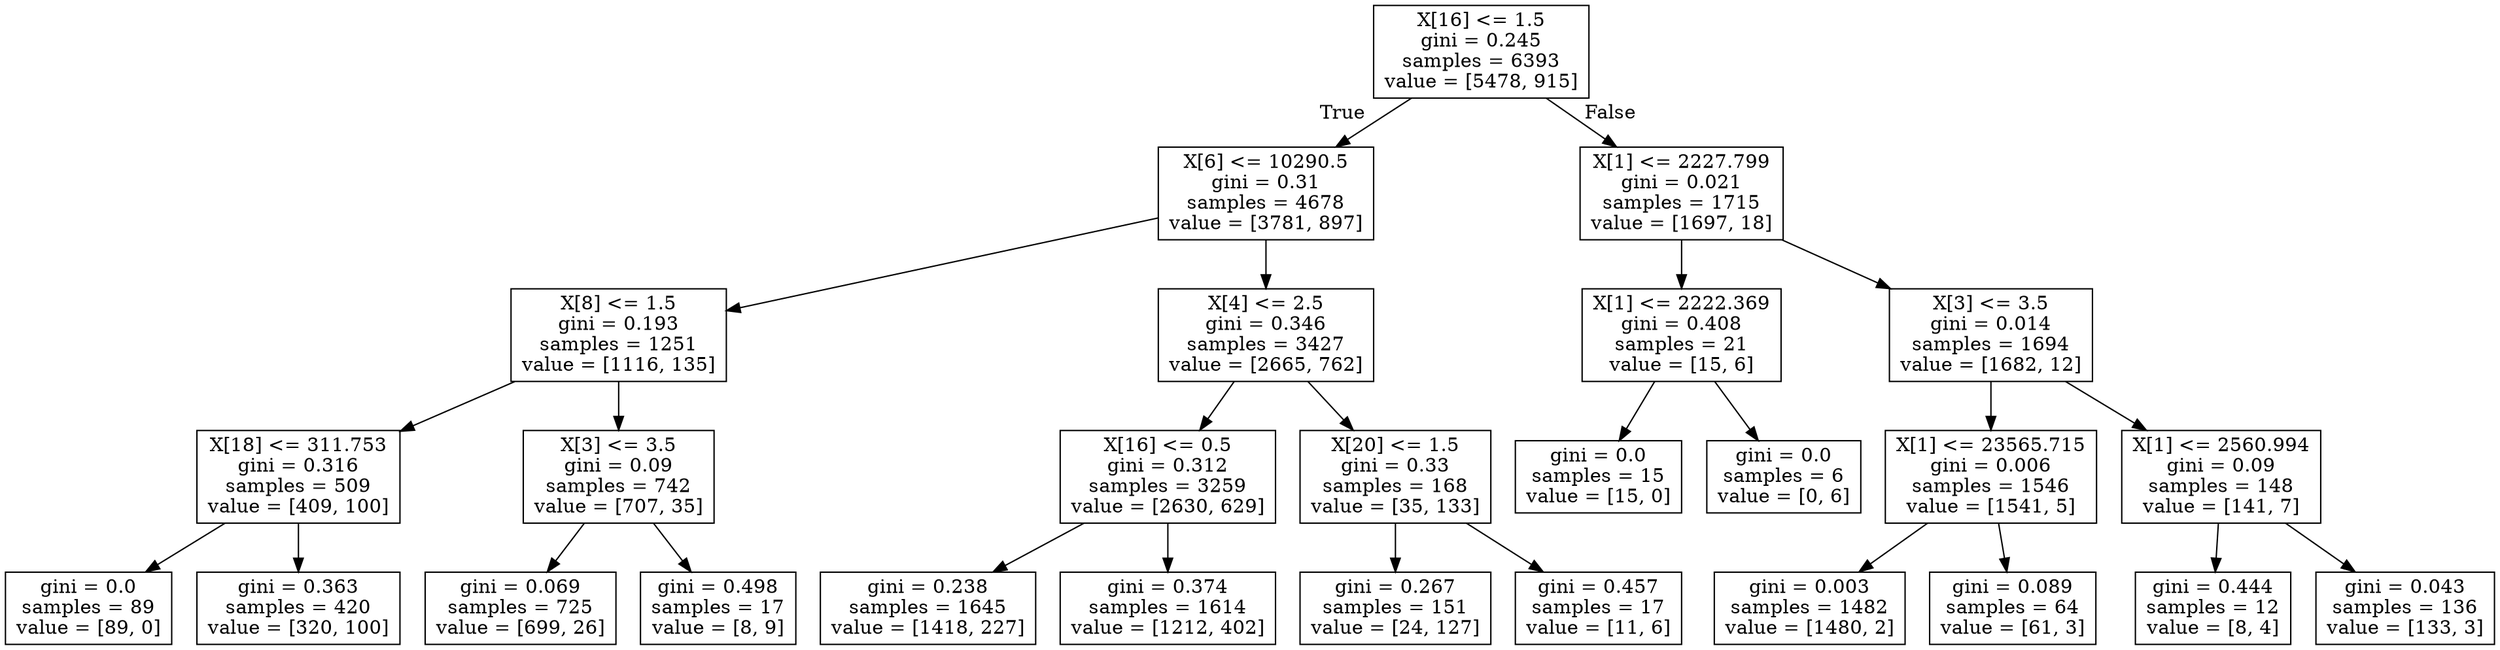 digraph Tree {
node [shape=box] ;
0 [label="X[16] <= 1.5\ngini = 0.245\nsamples = 6393\nvalue = [5478, 915]"] ;
1 [label="X[6] <= 10290.5\ngini = 0.31\nsamples = 4678\nvalue = [3781, 897]"] ;
0 -> 1 [labeldistance=2.5, labelangle=45, headlabel="True"] ;
2 [label="X[8] <= 1.5\ngini = 0.193\nsamples = 1251\nvalue = [1116, 135]"] ;
1 -> 2 ;
3 [label="X[18] <= 311.753\ngini = 0.316\nsamples = 509\nvalue = [409, 100]"] ;
2 -> 3 ;
4 [label="gini = 0.0\nsamples = 89\nvalue = [89, 0]"] ;
3 -> 4 ;
5 [label="gini = 0.363\nsamples = 420\nvalue = [320, 100]"] ;
3 -> 5 ;
6 [label="X[3] <= 3.5\ngini = 0.09\nsamples = 742\nvalue = [707, 35]"] ;
2 -> 6 ;
7 [label="gini = 0.069\nsamples = 725\nvalue = [699, 26]"] ;
6 -> 7 ;
8 [label="gini = 0.498\nsamples = 17\nvalue = [8, 9]"] ;
6 -> 8 ;
9 [label="X[4] <= 2.5\ngini = 0.346\nsamples = 3427\nvalue = [2665, 762]"] ;
1 -> 9 ;
10 [label="X[16] <= 0.5\ngini = 0.312\nsamples = 3259\nvalue = [2630, 629]"] ;
9 -> 10 ;
11 [label="gini = 0.238\nsamples = 1645\nvalue = [1418, 227]"] ;
10 -> 11 ;
12 [label="gini = 0.374\nsamples = 1614\nvalue = [1212, 402]"] ;
10 -> 12 ;
13 [label="X[20] <= 1.5\ngini = 0.33\nsamples = 168\nvalue = [35, 133]"] ;
9 -> 13 ;
14 [label="gini = 0.267\nsamples = 151\nvalue = [24, 127]"] ;
13 -> 14 ;
15 [label="gini = 0.457\nsamples = 17\nvalue = [11, 6]"] ;
13 -> 15 ;
16 [label="X[1] <= 2227.799\ngini = 0.021\nsamples = 1715\nvalue = [1697, 18]"] ;
0 -> 16 [labeldistance=2.5, labelangle=-45, headlabel="False"] ;
17 [label="X[1] <= 2222.369\ngini = 0.408\nsamples = 21\nvalue = [15, 6]"] ;
16 -> 17 ;
18 [label="gini = 0.0\nsamples = 15\nvalue = [15, 0]"] ;
17 -> 18 ;
19 [label="gini = 0.0\nsamples = 6\nvalue = [0, 6]"] ;
17 -> 19 ;
20 [label="X[3] <= 3.5\ngini = 0.014\nsamples = 1694\nvalue = [1682, 12]"] ;
16 -> 20 ;
21 [label="X[1] <= 23565.715\ngini = 0.006\nsamples = 1546\nvalue = [1541, 5]"] ;
20 -> 21 ;
22 [label="gini = 0.003\nsamples = 1482\nvalue = [1480, 2]"] ;
21 -> 22 ;
23 [label="gini = 0.089\nsamples = 64\nvalue = [61, 3]"] ;
21 -> 23 ;
24 [label="X[1] <= 2560.994\ngini = 0.09\nsamples = 148\nvalue = [141, 7]"] ;
20 -> 24 ;
25 [label="gini = 0.444\nsamples = 12\nvalue = [8, 4]"] ;
24 -> 25 ;
26 [label="gini = 0.043\nsamples = 136\nvalue = [133, 3]"] ;
24 -> 26 ;
}